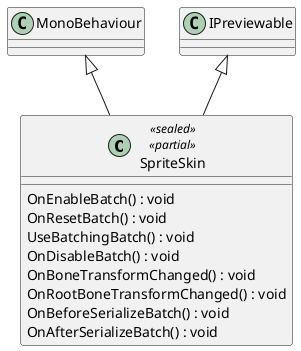 @startuml
class SpriteSkin <<sealed>> <<partial>> {
    OnEnableBatch() : void
    OnResetBatch() : void
    UseBatchingBatch() : void
    OnDisableBatch() : void
    OnBoneTransformChanged() : void
    OnRootBoneTransformChanged() : void
    OnBeforeSerializeBatch() : void
    OnAfterSerializeBatch() : void
}
MonoBehaviour <|-- SpriteSkin
IPreviewable <|-- SpriteSkin
@enduml
